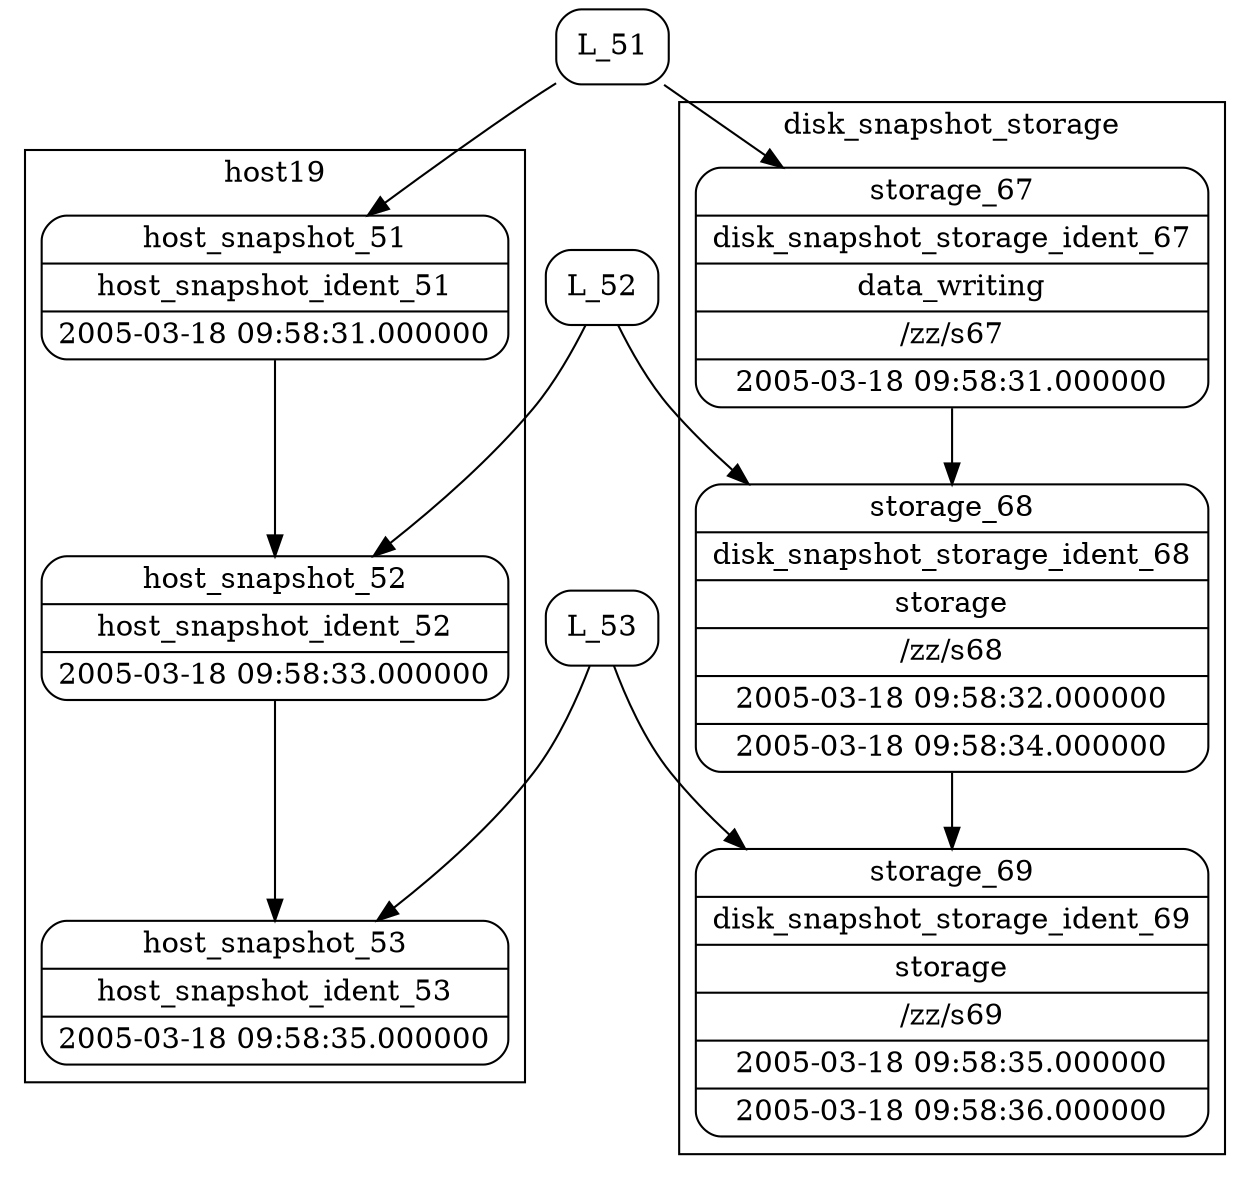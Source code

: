 digraph structs{
rankdir=TB
node[shape=record]
subgraph cluster_host19{
        label = "host19"
        node[shape=record]
        Host_snapshot_51 [label="{<f0> host_snapshot_51|<f1> host_snapshot_ident_51|<f2> 2005-03-18 09:58:31.000000}" shape=Mrecord];
Host_snapshot_52 [label="{<f0> host_snapshot_52|<f1> host_snapshot_ident_52|<f2> 2005-03-18 09:58:33.000000}" shape=Mrecord];
Host_snapshot_53 [label="{<f0> host_snapshot_53|<f1> host_snapshot_ident_53|<f2> 2005-03-18 09:58:35.000000}" shape=Mrecord];
Host_snapshot_51->Host_snapshot_52->Host_snapshot_53;
}
subgraph cluster_storage{
            label = "disk_snapshot_storage"
            node[shape=record]
            Storage_67 [label="{<f0> storage_67|<f1> disk_snapshot_storage_ident_67|<f2> data_writing|<f3> /zz/s67|<f4> 2005-03-18 09:58:31.000000}" shape=Mrecord];
Storage_68 [label="{<f0> storage_68|<f1> disk_snapshot_storage_ident_68|<f2> storage|<f3> /zz/s68|<f4> 2005-03-18 09:58:32.000000|<f5> 2005-03-18 09:58:34.000000}" shape=Mrecord];
Storage_69 [label="{<f0> storage_69|<f1> disk_snapshot_storage_ident_69|<f2> storage|<f3> /zz/s69|<f4> 2005-03-18 09:58:35.000000|<f5> 2005-03-18 09:58:36.000000}" shape=Mrecord];
Storage_67 -> Storage_68;Storage_68 -> Storage_69;}
Locator_51 [label="<f0> L_51" shape=Mrecord];
Locator_52 [label="<f0> L_52" shape=Mrecord];
Locator_53 [label="<f0> L_53" shape=Mrecord];
Locator_51 -> Host_snapshot_51;
Locator_52 -> Host_snapshot_52;
Locator_53 -> Host_snapshot_53;
Locator_51 -> Storage_67;
Locator_52 -> Storage_68;
Locator_53 -> Storage_69;
}
